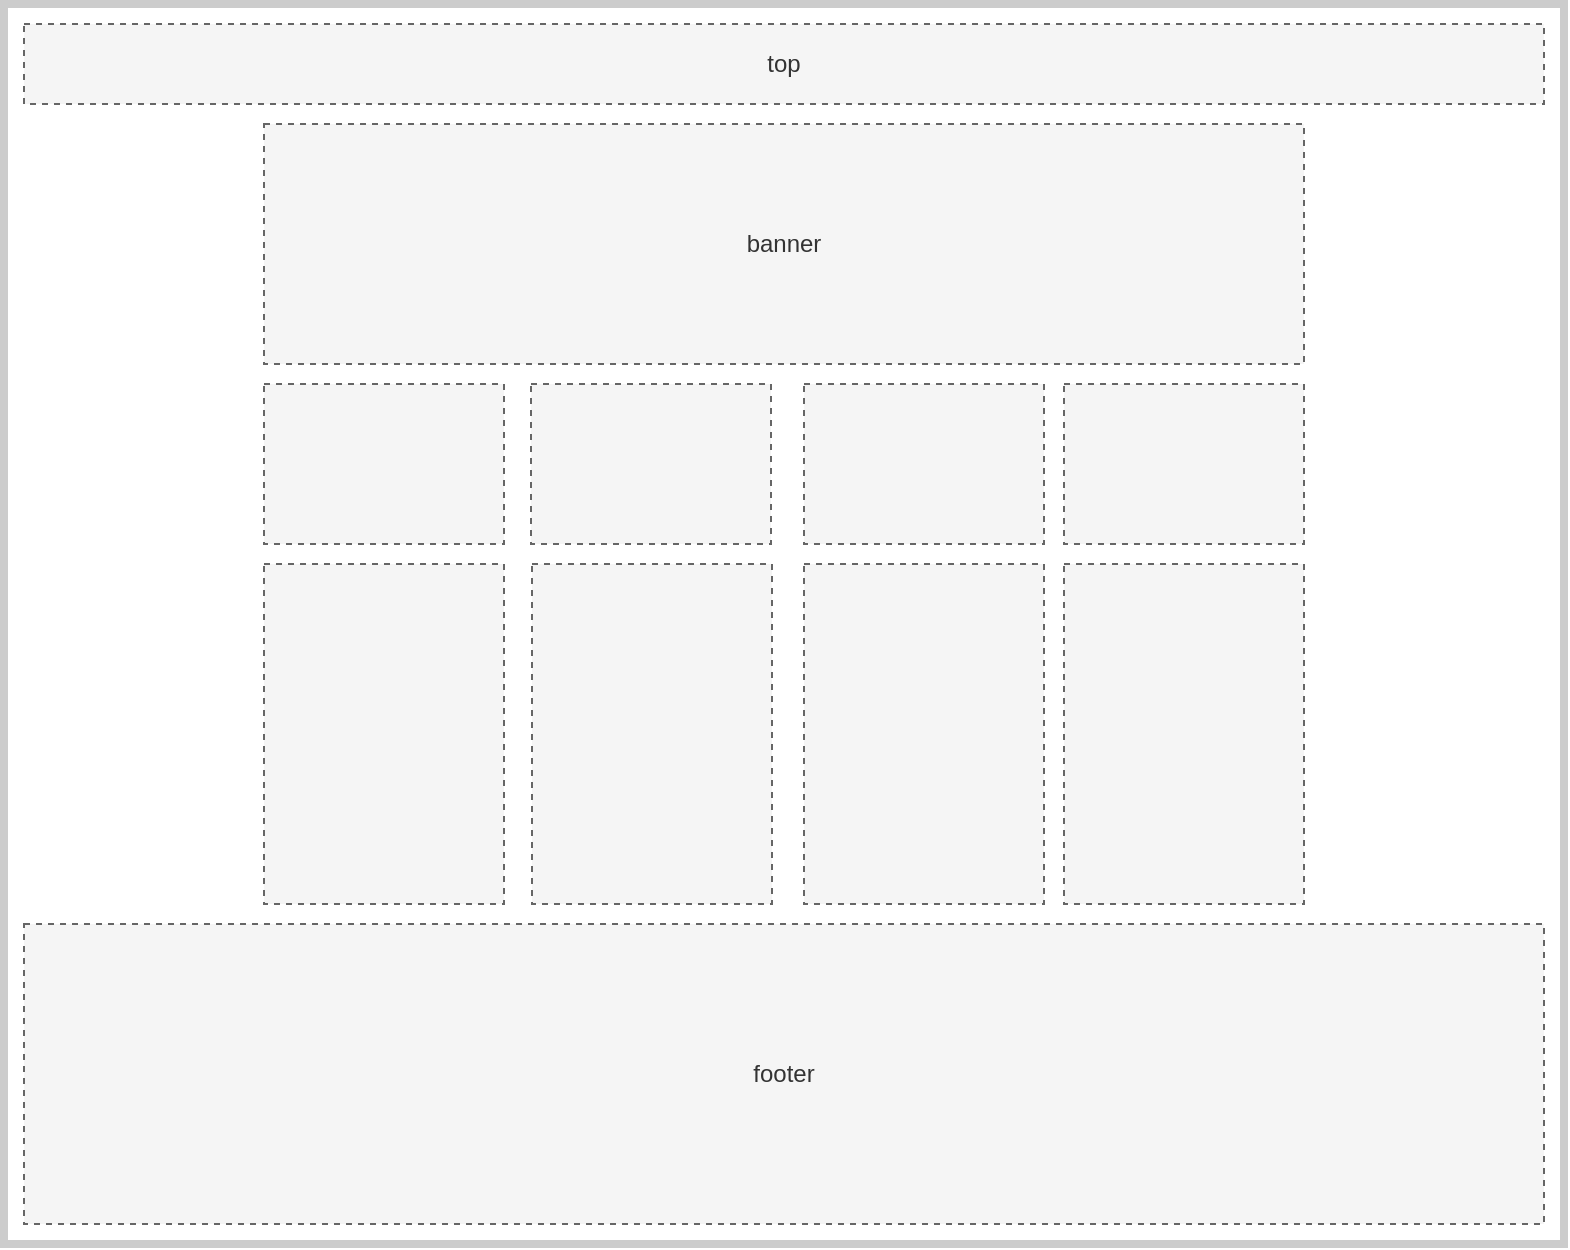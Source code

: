 <mxfile version="20.8.5" type="device"><diagram id="05nZkLHxWDfwHEpjUqDt" name="第 1 页"><mxGraphModel dx="1434" dy="746" grid="1" gridSize="10" guides="1" tooltips="1" connect="1" arrows="1" fold="1" page="1" pageScale="1" pageWidth="827" pageHeight="1169" math="0" shadow="0"><root><mxCell id="0"/><mxCell id="1" parent="0"/><mxCell id="xH6YWuWExjii1rqFUrQB-16" value="" style="rounded=0;whiteSpace=wrap;html=1;strokeWidth=4;strokeColor=#CCCCCC;" parent="1" vertex="1"><mxGeometry x="30" y="110" width="780" height="620" as="geometry"/></mxCell><mxCell id="xH6YWuWExjii1rqFUrQB-1" value="top" style="rounded=0;whiteSpace=wrap;html=1;dashed=1;fillColor=#f5f5f5;fontColor=#333333;strokeColor=#666666;" parent="1" vertex="1"><mxGeometry x="40" y="120" width="760" height="40" as="geometry"/></mxCell><mxCell id="xH6YWuWExjii1rqFUrQB-4" value="banner" style="rounded=0;whiteSpace=wrap;html=1;dashed=1;fillColor=#f5f5f5;fontColor=#333333;strokeColor=#666666;" parent="1" vertex="1"><mxGeometry x="160" y="170" width="520" height="120" as="geometry"/></mxCell><mxCell id="xH6YWuWExjii1rqFUrQB-5" value="" style="rounded=0;whiteSpace=wrap;html=1;dashed=1;fillColor=#f5f5f5;fontColor=#333333;strokeColor=#666666;" parent="1" vertex="1"><mxGeometry x="160" y="300" width="120" height="80" as="geometry"/></mxCell><mxCell id="xH6YWuWExjii1rqFUrQB-6" value="" style="rounded=0;whiteSpace=wrap;html=1;dashed=1;fillColor=#f5f5f5;fontColor=#333333;strokeColor=#666666;" parent="1" vertex="1"><mxGeometry x="293.5" y="300" width="120" height="80" as="geometry"/></mxCell><mxCell id="xH6YWuWExjii1rqFUrQB-7" value="" style="rounded=0;whiteSpace=wrap;html=1;dashed=1;fillColor=#f5f5f5;fontColor=#333333;strokeColor=#666666;" parent="1" vertex="1"><mxGeometry x="430" y="300" width="120" height="80" as="geometry"/></mxCell><mxCell id="xH6YWuWExjii1rqFUrQB-8" value="" style="rounded=0;whiteSpace=wrap;html=1;dashed=1;fillColor=#f5f5f5;fontColor=#333333;strokeColor=#666666;" parent="1" vertex="1"><mxGeometry x="560" y="300" width="120" height="80" as="geometry"/></mxCell><mxCell id="xH6YWuWExjii1rqFUrQB-9" value="" style="rounded=0;whiteSpace=wrap;html=1;dashed=1;fillColor=#f5f5f5;fontColor=#333333;strokeColor=#666666;" parent="1" vertex="1"><mxGeometry x="160" y="390" width="120" height="170" as="geometry"/></mxCell><mxCell id="xH6YWuWExjii1rqFUrQB-10" value="" style="rounded=0;whiteSpace=wrap;html=1;dashed=1;fillColor=#f5f5f5;fontColor=#333333;strokeColor=#666666;" parent="1" vertex="1"><mxGeometry x="294" y="390" width="120" height="170" as="geometry"/></mxCell><mxCell id="xH6YWuWExjii1rqFUrQB-11" value="" style="rounded=0;whiteSpace=wrap;html=1;dashed=1;fillColor=#f5f5f5;fontColor=#333333;strokeColor=#666666;" parent="1" vertex="1"><mxGeometry x="430" y="390" width="120" height="170" as="geometry"/></mxCell><mxCell id="xH6YWuWExjii1rqFUrQB-12" value="" style="rounded=0;whiteSpace=wrap;html=1;dashed=1;fillColor=#f5f5f5;fontColor=#333333;strokeColor=#666666;" parent="1" vertex="1"><mxGeometry x="560" y="390" width="120" height="170" as="geometry"/></mxCell><mxCell id="xH6YWuWExjii1rqFUrQB-15" value="footer" style="rounded=0;whiteSpace=wrap;html=1;dashed=1;fillColor=#f5f5f5;fontColor=#333333;strokeColor=#666666;" parent="1" vertex="1"><mxGeometry x="40" y="570" width="760" height="150" as="geometry"/></mxCell></root></mxGraphModel></diagram></mxfile>